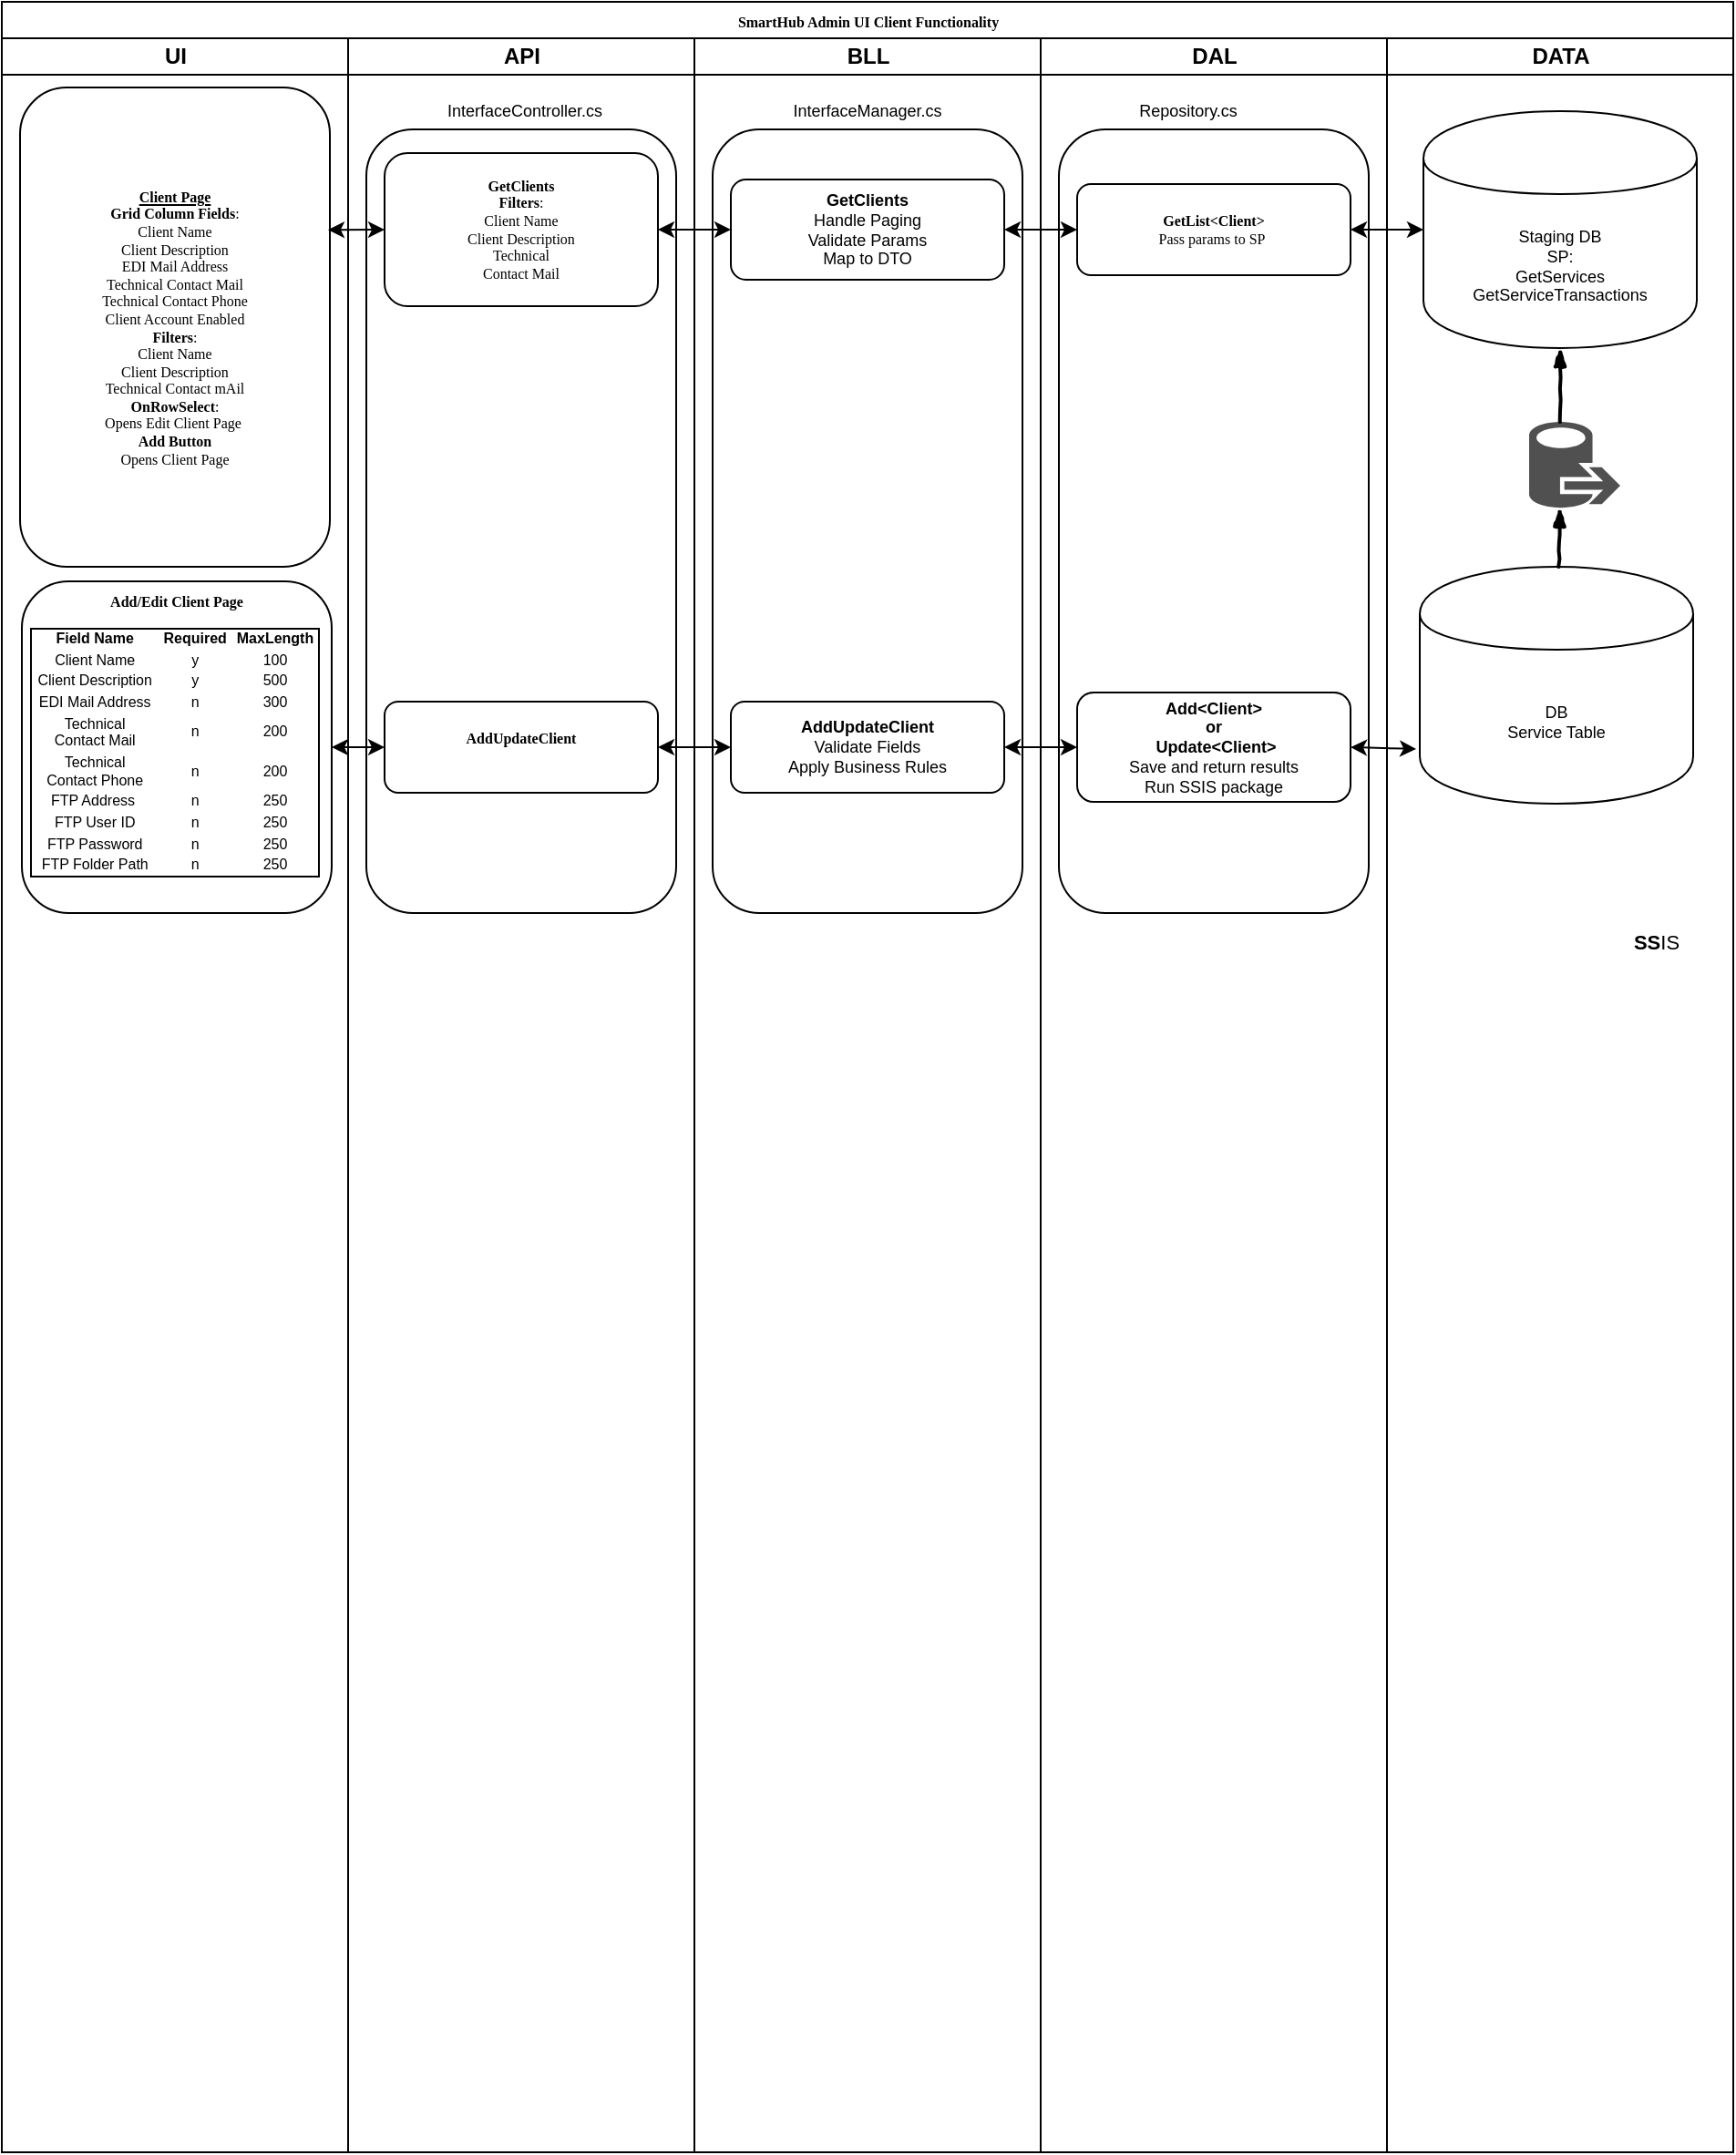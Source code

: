 <mxfile version="11.0.5" type="github"><diagram name="Page-1" id="74e2e168-ea6b-b213-b513-2b3c1d86103e"><mxGraphModel dx="1422" dy="764" grid="1" gridSize="10" guides="1" tooltips="1" connect="1" arrows="1" fold="1" page="1" pageScale="1" pageWidth="1100" pageHeight="850" background="#ffffff" math="0" shadow="0"><root><mxCell id="0"/><mxCell id="1" parent="0"/><mxCell id="77e6c97f196da883-1" value="SmartHub Admin UI Client Functionality" style="swimlane;html=1;childLayout=stackLayout;startSize=20;rounded=0;shadow=0;labelBackgroundColor=none;strokeColor=#000000;strokeWidth=1;fillColor=#ffffff;fontFamily=Verdana;fontSize=8;fontColor=#000000;align=center;verticalAlign=top;" parent="1" vertex="1"><mxGeometry x="70" width="950" height="1180" as="geometry"/></mxCell><mxCell id="77e6c97f196da883-2" value="UI" style="swimlane;html=1;startSize=20;" parent="77e6c97f196da883-1" vertex="1"><mxGeometry y="20" width="190" height="1160" as="geometry"/></mxCell><mxCell id="77e6c97f196da883-8" value="&lt;b&gt;&lt;u&gt;Client Page&lt;br&gt;&lt;/u&gt;Grid Column Fields&lt;/b&gt;:&lt;br&gt;Client Name&lt;br&gt;Client Description&lt;br&gt;EDI Mail Address&lt;br&gt;Technical Contact Mail&lt;br&gt;Technical Contact Phone&lt;br&gt;Client Account Enabled&lt;br&gt;&lt;b&gt;Filters&lt;/b&gt;:&lt;br&gt;Client Name&lt;br&gt;Client Description&lt;br&gt;Technical Contact mAil&lt;br&gt;&lt;b&gt;OnRowSelect&lt;/b&gt;:&lt;br&gt;Opens Edit Client Page&amp;nbsp;&lt;br&gt;&lt;b&gt;Add Button&lt;/b&gt;&lt;br&gt;Opens Client Page" style="rounded=1;whiteSpace=wrap;html=1;shadow=0;labelBackgroundColor=none;strokeColor=#000000;strokeWidth=1;fillColor=#ffffff;fontFamily=Verdana;fontSize=8;fontColor=#000000;align=center;" parent="77e6c97f196da883-2" vertex="1"><mxGeometry x="10" y="27" width="170" height="263" as="geometry"/></mxCell><mxCell id="Ah9zc4sFfrBGP1yTOG9I-1" value="&lt;b&gt;Add/Edit Client Page&lt;/b&gt;&lt;br&gt;&lt;br&gt;&lt;br&gt;&lt;br&gt;&lt;br&gt;&lt;br&gt;&lt;br&gt;&lt;br&gt;&lt;br&gt;&lt;br&gt;&lt;br&gt;&lt;br&gt;&lt;br&gt;&lt;br&gt;&lt;br&gt;&lt;br&gt;&lt;br&gt;&lt;br&gt;&lt;br&gt;&lt;br&gt;&lt;br&gt;&lt;br&gt;&lt;br&gt;&lt;br&gt;&lt;br&gt;" style="rounded=1;whiteSpace=wrap;html=1;shadow=0;labelBackgroundColor=none;strokeColor=#000000;strokeWidth=1;fillColor=#ffffff;fontFamily=Verdana;fontSize=8;fontColor=#000000;align=center;verticalAlign=top;" parent="77e6c97f196da883-2" vertex="1"><mxGeometry x="11" y="298" width="170" height="182" as="geometry"/></mxCell><mxCell id="Ah9zc4sFfrBGP1yTOG9I-4" value="&lt;table border=&quot;0&quot; width=&quot;100%&quot; style=&quot;width: 100% ; height: 100% ; border-collapse: collapse&quot;&gt;&lt;tbody&gt;&lt;tr&gt;&lt;td&gt;&lt;b&gt;Field Name&lt;/b&gt;&lt;/td&gt;&lt;td&gt;&lt;b&gt;Required&lt;/b&gt;&lt;/td&gt;&lt;td&gt;&lt;b&gt;MaxLength&lt;/b&gt;&lt;/td&gt;&lt;/tr&gt;&lt;tr&gt;&lt;td&gt;Client Name&lt;/td&gt;&lt;td&gt;y&lt;/td&gt;&lt;td&gt;100&lt;/td&gt;&lt;/tr&gt;&lt;tr&gt;&lt;td&gt;Client Description&lt;/td&gt;&lt;td&gt;y&lt;/td&gt;&lt;td&gt;500&lt;/td&gt;&lt;/tr&gt;&lt;tr&gt;&lt;td&gt;EDI Mail Address&lt;/td&gt;&lt;td&gt;n&lt;/td&gt;&lt;td&gt;300&lt;/td&gt;&lt;/tr&gt;&lt;tr&gt;&lt;td&gt;Technical &lt;br&gt;Contact Mail&lt;/td&gt;&lt;td&gt;n&lt;/td&gt;&lt;td&gt;200&lt;/td&gt;&lt;/tr&gt;&lt;tr&gt;&lt;td&gt;Technical&lt;br&gt;Contact Phone&lt;/td&gt;&lt;td&gt;n&lt;/td&gt;&lt;td&gt;200&lt;/td&gt;&lt;/tr&gt;&lt;tr&gt;&lt;td&gt;FTP Address&amp;nbsp;&lt;/td&gt;&lt;td&gt;n&lt;/td&gt;&lt;td&gt;250&lt;/td&gt;&lt;/tr&gt;&lt;tr&gt;&lt;td&gt;FTP User ID&lt;/td&gt;&lt;td&gt;n&lt;/td&gt;&lt;td&gt;250&lt;/td&gt;&lt;/tr&gt;&lt;tr&gt;&lt;td&gt;FTP Password&lt;/td&gt;&lt;td&gt;n&lt;/td&gt;&lt;td&gt;250&lt;/td&gt;&lt;/tr&gt;&lt;tr&gt;&lt;td&gt;FTP Folder Path&lt;/td&gt;&lt;td&gt;n&lt;/td&gt;&lt;td&gt;250&lt;/td&gt;&lt;/tr&gt;&lt;/tbody&gt;&lt;/table&gt;" style="text;html=1;strokeColor=#000000;fillColor=none;overflow=fill;fontSize=8;align=center;strokeWidth=1;" parent="77e6c97f196da883-2" vertex="1"><mxGeometry x="16" y="324" width="158" height="136" as="geometry"/></mxCell><mxCell id="77e6c97f196da883-4" value="API" style="swimlane;html=1;startSize=20;" parent="77e6c97f196da883-1" vertex="1"><mxGeometry x="190" y="20" width="190" height="1160" as="geometry"/></mxCell><mxCell id="62eIiWP3n_bbntUUO8FA-11" value="" style="rounded=1;whiteSpace=wrap;html=1;fontSize=9;align=center;" parent="77e6c97f196da883-4" vertex="1"><mxGeometry x="10" y="50" width="170" height="430" as="geometry"/></mxCell><mxCell id="77e6c97f196da883-11" value="&lt;b&gt;GetClients&lt;br&gt;Filters&lt;/b&gt;:&lt;br&gt;Client Name&lt;br&gt;Client Description&lt;br&gt;Technical&lt;br&gt;Contact Mail" style="rounded=1;whiteSpace=wrap;html=1;shadow=0;labelBackgroundColor=none;strokeColor=#000000;strokeWidth=1;fillColor=#ffffff;fontFamily=Verdana;fontSize=8;fontColor=#000000;align=center;" parent="77e6c97f196da883-4" vertex="1"><mxGeometry x="20" y="63" width="150" height="84" as="geometry"/></mxCell><mxCell id="62eIiWP3n_bbntUUO8FA-1" value="&lt;b&gt;AddUpdateClient&lt;br&gt;&amp;nbsp;&lt;/b&gt;" style="rounded=1;whiteSpace=wrap;html=1;shadow=0;labelBackgroundColor=none;strokeColor=#000000;strokeWidth=1;fillColor=#ffffff;fontFamily=Verdana;fontSize=8;fontColor=#000000;align=center;verticalAlign=middle;" parent="77e6c97f196da883-4" vertex="1"><mxGeometry x="20" y="364" width="150" height="50" as="geometry"/></mxCell><mxCell id="62eIiWP3n_bbntUUO8FA-12" value="InterfaceController.cs" style="text;html=1;strokeColor=none;fillColor=none;align=center;verticalAlign=middle;whiteSpace=wrap;rounded=0;fontSize=9;" parent="77e6c97f196da883-4" vertex="1"><mxGeometry x="77" y="30" width="40" height="20" as="geometry"/></mxCell><mxCell id="77e6c97f196da883-5" value="BLL" style="swimlane;html=1;startSize=20;" parent="77e6c97f196da883-1" vertex="1"><mxGeometry x="380" y="20" width="190" height="1160" as="geometry"/></mxCell><mxCell id="62eIiWP3n_bbntUUO8FA-9" value="" style="rounded=1;whiteSpace=wrap;html=1;shadow=0;labelBackgroundColor=none;strokeColor=#000000;strokeWidth=1;fillColor=#ffffff;fontFamily=Verdana;fontSize=8;fontColor=#000000;align=center;" parent="77e6c97f196da883-5" vertex="1"><mxGeometry x="10" y="50" width="170" height="430" as="geometry"/></mxCell><mxCell id="62eIiWP3n_bbntUUO8FA-14" value="InterfaceManager.cs" style="text;html=1;strokeColor=none;fillColor=none;align=center;verticalAlign=middle;whiteSpace=wrap;rounded=0;fontSize=9;" parent="77e6c97f196da883-5" vertex="1"><mxGeometry x="75" y="30" width="40" height="20" as="geometry"/></mxCell><mxCell id="62eIiWP3n_bbntUUO8FA-15" value="&lt;b&gt;GetClients&lt;/b&gt;&lt;br&gt;Handle Paging&lt;br&gt;Validate Params&lt;br&gt;Map to DTO" style="rounded=1;whiteSpace=wrap;html=1;fontSize=9;align=center;" parent="77e6c97f196da883-5" vertex="1"><mxGeometry x="20" y="77.5" width="150" height="55" as="geometry"/></mxCell><mxCell id="62eIiWP3n_bbntUUO8FA-16" value="&lt;b&gt;AddUpdateClient&lt;/b&gt;&lt;br&gt;Validate Fields&lt;br&gt;Apply Business Rules" style="rounded=1;whiteSpace=wrap;html=1;fontSize=9;align=center;" parent="77e6c97f196da883-5" vertex="1"><mxGeometry x="20" y="364" width="150" height="50" as="geometry"/></mxCell><mxCell id="77e6c97f196da883-6" value="DAL" style="swimlane;html=1;startSize=20;" parent="77e6c97f196da883-1" vertex="1"><mxGeometry x="570" y="20" width="190" height="1160" as="geometry"/></mxCell><mxCell id="62eIiWP3n_bbntUUO8FA-22" value="" style="rounded=1;whiteSpace=wrap;html=1;fontSize=9;align=center;" parent="77e6c97f196da883-6" vertex="1"><mxGeometry x="10" y="50" width="170" height="430" as="geometry"/></mxCell><mxCell id="62eIiWP3n_bbntUUO8FA-10" value="&lt;b&gt;GetList&amp;lt;Client&amp;gt;&lt;br&gt;&lt;/b&gt;Pass params to SP&amp;nbsp;" style="rounded=1;whiteSpace=wrap;html=1;shadow=0;labelBackgroundColor=none;strokeColor=#000000;strokeWidth=1;fillColor=#ffffff;fontFamily=Verdana;fontSize=8;fontColor=#000000;align=center;" parent="77e6c97f196da883-6" vertex="1"><mxGeometry x="20" y="80" width="150" height="50" as="geometry"/></mxCell><mxCell id="62eIiWP3n_bbntUUO8FA-18" value="&lt;b&gt;Add&amp;lt;Client&amp;gt; &lt;br&gt;or&lt;br&gt;&amp;nbsp;Update&amp;lt;Client&amp;gt;&lt;br&gt;&lt;/b&gt;Save and return results&lt;br&gt;Run SSIS package" style="rounded=1;whiteSpace=wrap;html=1;fontSize=9;align=center;" parent="77e6c97f196da883-6" vertex="1"><mxGeometry x="20" y="359" width="150" height="60" as="geometry"/></mxCell><mxCell id="62eIiWP3n_bbntUUO8FA-23" value="Repository.cs" style="text;html=1;strokeColor=none;fillColor=none;align=center;verticalAlign=middle;whiteSpace=wrap;rounded=0;fontSize=9;" parent="77e6c97f196da883-6" vertex="1"><mxGeometry x="61" y="30" width="40" height="20" as="geometry"/></mxCell><mxCell id="62eIiWP3n_bbntUUO8FA-31" value="" style="endArrow=classic;startArrow=classic;html=1;fontSize=9;entryX=0;entryY=0.5;entryDx=0;entryDy=0;exitX=0.994;exitY=0.297;exitDx=0;exitDy=0;exitPerimeter=0;" parent="77e6c97f196da883-1" source="77e6c97f196da883-8" target="77e6c97f196da883-11" edge="1"><mxGeometry width="50" height="50" relative="1" as="geometry"><mxPoint y="820" as="sourcePoint"/><mxPoint x="50" y="770" as="targetPoint"/></mxGeometry></mxCell><mxCell id="62eIiWP3n_bbntUUO8FA-32" value="" style="endArrow=classic;startArrow=classic;html=1;fontSize=9;exitX=1;exitY=0.5;exitDx=0;exitDy=0;entryX=0;entryY=0.5;entryDx=0;entryDy=0;" parent="77e6c97f196da883-1" source="62eIiWP3n_bbntUUO8FA-1" target="62eIiWP3n_bbntUUO8FA-16" edge="1"><mxGeometry width="50" height="50" relative="1" as="geometry"><mxPoint y="820" as="sourcePoint"/><mxPoint x="400" y="457" as="targetPoint"/></mxGeometry></mxCell><mxCell id="62eIiWP3n_bbntUUO8FA-33" value="" style="endArrow=classic;startArrow=classic;html=1;fontSize=9;exitX=1;exitY=0.5;exitDx=0;exitDy=0;entryX=0;entryY=0.5;entryDx=0;entryDy=0;" parent="77e6c97f196da883-1" source="62eIiWP3n_bbntUUO8FA-16" target="62eIiWP3n_bbntUUO8FA-18" edge="1"><mxGeometry width="50" height="50" relative="1" as="geometry"><mxPoint y="820" as="sourcePoint"/><mxPoint x="592" y="458" as="targetPoint"/></mxGeometry></mxCell><mxCell id="62eIiWP3n_bbntUUO8FA-35" value="" style="endArrow=classic;startArrow=classic;html=1;fontSize=9;entryX=0;entryY=0.5;entryDx=0;entryDy=0;exitX=1;exitY=0.5;exitDx=0;exitDy=0;" parent="77e6c97f196da883-1" source="62eIiWP3n_bbntUUO8FA-10" target="62eIiWP3n_bbntUUO8FA-25" edge="1"><mxGeometry width="50" height="50" relative="1" as="geometry"><mxPoint y="820" as="sourcePoint"/><mxPoint x="50" y="770" as="targetPoint"/></mxGeometry></mxCell><mxCell id="Ah9zc4sFfrBGP1yTOG9I-7" value="" style="endArrow=classic;startArrow=classic;html=1;fontSize=8;entryX=0;entryY=0.5;entryDx=0;entryDy=0;exitX=1;exitY=0.5;exitDx=0;exitDy=0;" parent="77e6c97f196da883-1" source="Ah9zc4sFfrBGP1yTOG9I-1" target="62eIiWP3n_bbntUUO8FA-1" edge="1"><mxGeometry width="50" height="50" relative="1" as="geometry"><mxPoint y="650" as="sourcePoint"/><mxPoint x="50" y="600" as="targetPoint"/></mxGeometry></mxCell><mxCell id="77e6c97f196da883-7" value="DATA" style="swimlane;html=1;startSize=20;align=center;" parent="77e6c97f196da883-1" vertex="1"><mxGeometry x="760" y="20" width="190" height="1160" as="geometry"/></mxCell><mxCell id="62eIiWP3n_bbntUUO8FA-25" value="Staging DB&lt;br&gt;SP:&lt;br&gt;GetServices&lt;br&gt;GetServiceTransactions" style="shape=cylinder;whiteSpace=wrap;html=1;boundedLbl=1;backgroundOutline=1;fontSize=9;align=center;" parent="77e6c97f196da883-7" vertex="1"><mxGeometry x="20" y="40" width="150" height="130" as="geometry"/></mxCell><mxCell id="62eIiWP3n_bbntUUO8FA-26" value="DB&lt;br&gt;Service Table" style="shape=cylinder;whiteSpace=wrap;html=1;boundedLbl=1;backgroundOutline=1;fontSize=9;align=center;" parent="77e6c97f196da883-7" vertex="1"><mxGeometry x="18" y="290" width="150" height="130" as="geometry"/></mxCell><mxCell id="62eIiWP3n_bbntUUO8FA-27" value="" style="pointerEvents=1;shadow=0;dashed=0;html=1;strokeColor=none;labelPosition=center;verticalLabelPosition=bottom;verticalAlign=top;align=center;shape=mxgraph.mscae.intune.data_migration_wizard;fillColor=#505050;fontSize=9;" parent="77e6c97f196da883-7" vertex="1"><mxGeometry x="78" y="210" width="50" height="48" as="geometry"/></mxCell><mxCell id="62eIiWP3n_bbntUUO8FA-28" value="" style="rounded=0;comic=1;strokeWidth=2;endArrow=blockThin;html=1;fontFamily=Comic Sans MS;fontStyle=1;entryX=0.34;entryY=0.995;entryDx=0;entryDy=0;entryPerimeter=0;" parent="77e6c97f196da883-7" source="62eIiWP3n_bbntUUO8FA-26" target="62eIiWP3n_bbntUUO8FA-27" edge="1"><mxGeometry width="50" height="50" relative="1" as="geometry"><mxPoint x="128" y="539.5" as="sourcePoint"/><mxPoint x="178" y="489.5" as="targetPoint"/></mxGeometry></mxCell><mxCell id="62eIiWP3n_bbntUUO8FA-30" value="&lt;font style=&quot;font-size: 11px&quot;&gt;&lt;b&gt;SS&lt;/b&gt;IS&lt;/font&gt;" style="text;html=1;strokeColor=none;fillColor=none;align=center;verticalAlign=middle;whiteSpace=wrap;rounded=0;fontSize=9;" parent="77e6c97f196da883-7" vertex="1"><mxGeometry x="128" y="485.5" width="40" height="20" as="geometry"/></mxCell><mxCell id="Ao5RTdnZa-YezAbUxyMK-9" value="" style="rounded=0;comic=1;strokeWidth=2;endArrow=blockThin;html=1;fontFamily=Comic Sans MS;fontStyle=1;exitX=0.34;exitY=0.01;exitDx=0;exitDy=0;entryX=0.5;entryY=1;entryDx=0;entryDy=0;exitPerimeter=0;" parent="77e6c97f196da883-7" source="62eIiWP3n_bbntUUO8FA-27" target="62eIiWP3n_bbntUUO8FA-25" edge="1"><mxGeometry width="50" height="50" relative="1" as="geometry"><mxPoint x="105" y="574.5" as="sourcePoint"/><mxPoint x="105" y="515.26" as="targetPoint"/></mxGeometry></mxCell><mxCell id="Ao5RTdnZa-YezAbUxyMK-26" value="" style="endArrow=classic;startArrow=classic;html=1;entryX=-0.013;entryY=0.769;entryDx=0;entryDy=0;entryPerimeter=0;exitX=1;exitY=0.5;exitDx=0;exitDy=0;" parent="77e6c97f196da883-1" source="62eIiWP3n_bbntUUO8FA-18" target="62eIiWP3n_bbntUUO8FA-26" edge="1"><mxGeometry width="50" height="50" relative="1" as="geometry"><mxPoint y="1250" as="sourcePoint"/><mxPoint x="50" y="1200" as="targetPoint"/></mxGeometry></mxCell><mxCell id="Ao5RTdnZa-YezAbUxyMK-27" value="" style="endArrow=classic;startArrow=classic;html=1;entryX=0;entryY=0.5;entryDx=0;entryDy=0;exitX=1;exitY=0.5;exitDx=0;exitDy=0;" parent="77e6c97f196da883-1" source="62eIiWP3n_bbntUUO8FA-15" target="62eIiWP3n_bbntUUO8FA-10" edge="1"><mxGeometry width="50" height="50" relative="1" as="geometry"><mxPoint y="1250" as="sourcePoint"/><mxPoint x="50" y="1200" as="targetPoint"/></mxGeometry></mxCell><mxCell id="Ao5RTdnZa-YezAbUxyMK-28" value="" style="endArrow=classic;startArrow=classic;html=1;entryX=0;entryY=0.5;entryDx=0;entryDy=0;exitX=1;exitY=0.5;exitDx=0;exitDy=0;" parent="77e6c97f196da883-1" source="77e6c97f196da883-11" target="62eIiWP3n_bbntUUO8FA-15" edge="1"><mxGeometry width="50" height="50" relative="1" as="geometry"><mxPoint y="1250" as="sourcePoint"/><mxPoint x="50" y="1200" as="targetPoint"/></mxGeometry></mxCell></root></mxGraphModel></diagram></mxfile>